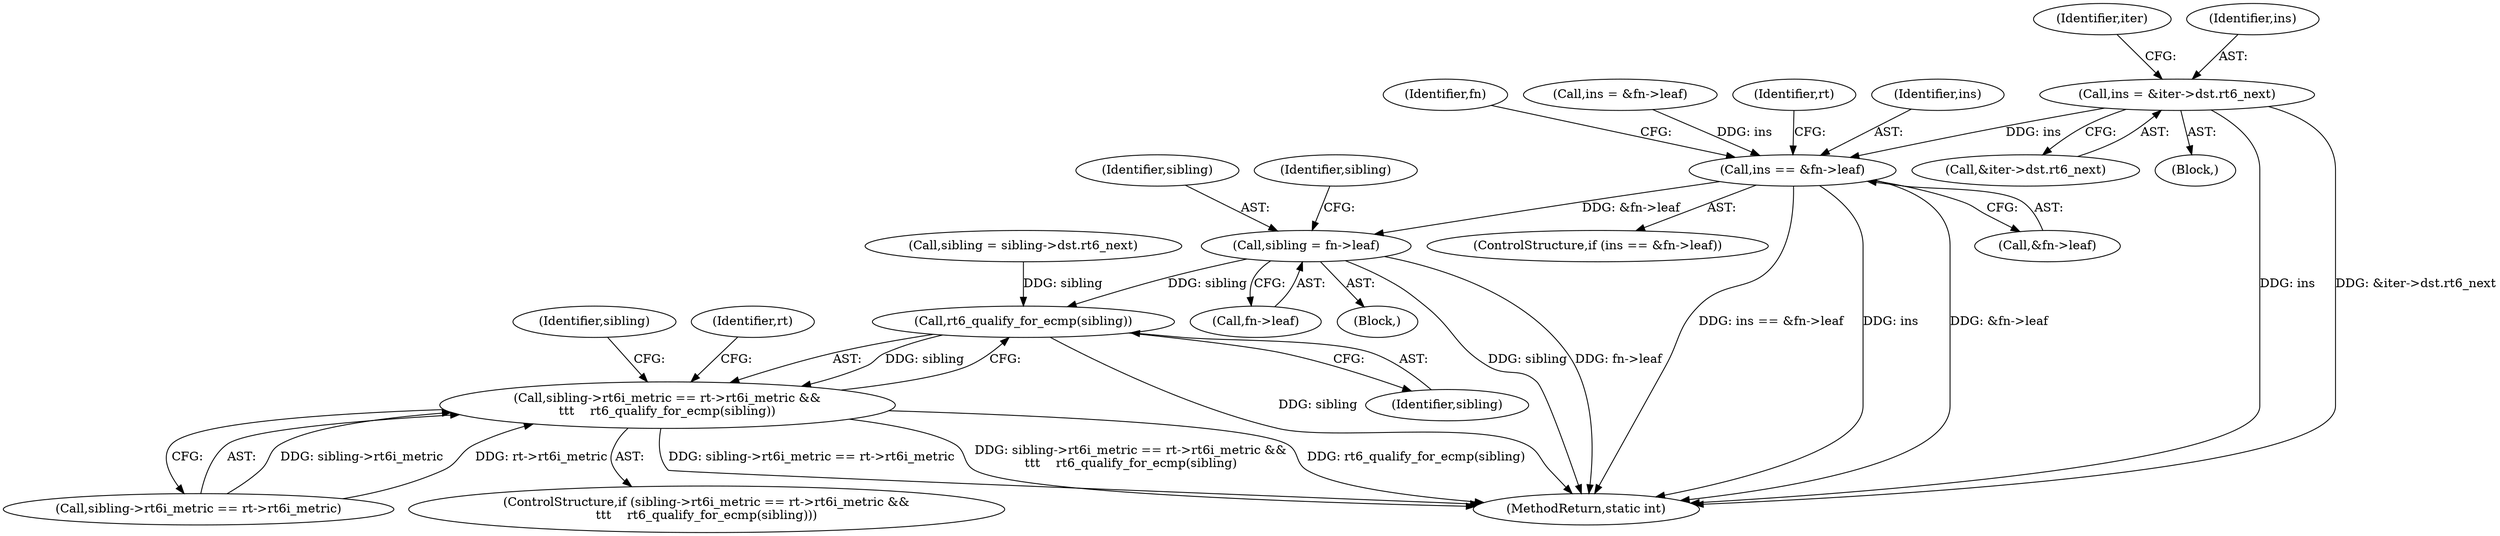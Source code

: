 digraph "0_linux_307f2fb95e9b96b3577916e73d92e104f8f26494@pointer" {
"1000295" [label="(Call,ins = &iter->dst.rt6_next)"];
"1000304" [label="(Call,ins == &fn->leaf)"];
"1000323" [label="(Call,sibling = fn->leaf)"];
"1000340" [label="(Call,rt6_qualify_for_ecmp(sibling))"];
"1000332" [label="(Call,sibling->rt6i_metric == rt->rt6i_metric &&\n\t\t\t    rt6_qualify_for_ecmp(sibling))"];
"1000324" [label="(Identifier,sibling)"];
"1000312" [label="(Identifier,fn)"];
"1000170" [label="(Identifier,iter)"];
"1000340" [label="(Call,rt6_qualify_for_ecmp(sibling))"];
"1000332" [label="(Call,sibling->rt6i_metric == rt->rt6i_metric &&\n\t\t\t    rt6_qualify_for_ecmp(sibling))"];
"1000303" [label="(ControlStructure,if (ins == &fn->leaf))"];
"1000333" [label="(Call,sibling->rt6i_metric == rt->rt6i_metric)"];
"1000295" [label="(Call,ins = &iter->dst.rt6_next)"];
"1000297" [label="(Call,&iter->dst.rt6_next)"];
"1000325" [label="(Call,fn->leaf)"];
"1000354" [label="(Identifier,sibling)"];
"1000319" [label="(Block,)"];
"1000323" [label="(Call,sibling = fn->leaf)"];
"1000304" [label="(Call,ins == &fn->leaf)"];
"1000346" [label="(Identifier,rt)"];
"1000176" [label="(Block,)"];
"1000522" [label="(MethodReturn,static int)"];
"1000156" [label="(Call,ins = &fn->leaf)"];
"1000306" [label="(Call,&fn->leaf)"];
"1000353" [label="(Call,sibling = sibling->dst.rt6_next)"];
"1000317" [label="(Identifier,rt)"];
"1000341" [label="(Identifier,sibling)"];
"1000296" [label="(Identifier,ins)"];
"1000329" [label="(Identifier,sibling)"];
"1000331" [label="(ControlStructure,if (sibling->rt6i_metric == rt->rt6i_metric &&\n\t\t\t    rt6_qualify_for_ecmp(sibling)))"];
"1000305" [label="(Identifier,ins)"];
"1000295" -> "1000176"  [label="AST: "];
"1000295" -> "1000297"  [label="CFG: "];
"1000296" -> "1000295"  [label="AST: "];
"1000297" -> "1000295"  [label="AST: "];
"1000170" -> "1000295"  [label="CFG: "];
"1000295" -> "1000522"  [label="DDG: ins"];
"1000295" -> "1000522"  [label="DDG: &iter->dst.rt6_next"];
"1000295" -> "1000304"  [label="DDG: ins"];
"1000304" -> "1000303"  [label="AST: "];
"1000304" -> "1000306"  [label="CFG: "];
"1000305" -> "1000304"  [label="AST: "];
"1000306" -> "1000304"  [label="AST: "];
"1000312" -> "1000304"  [label="CFG: "];
"1000317" -> "1000304"  [label="CFG: "];
"1000304" -> "1000522"  [label="DDG: ins == &fn->leaf"];
"1000304" -> "1000522"  [label="DDG: ins"];
"1000304" -> "1000522"  [label="DDG: &fn->leaf"];
"1000156" -> "1000304"  [label="DDG: ins"];
"1000304" -> "1000323"  [label="DDG: &fn->leaf"];
"1000323" -> "1000319"  [label="AST: "];
"1000323" -> "1000325"  [label="CFG: "];
"1000324" -> "1000323"  [label="AST: "];
"1000325" -> "1000323"  [label="AST: "];
"1000329" -> "1000323"  [label="CFG: "];
"1000323" -> "1000522"  [label="DDG: sibling"];
"1000323" -> "1000522"  [label="DDG: fn->leaf"];
"1000323" -> "1000340"  [label="DDG: sibling"];
"1000340" -> "1000332"  [label="AST: "];
"1000340" -> "1000341"  [label="CFG: "];
"1000341" -> "1000340"  [label="AST: "];
"1000332" -> "1000340"  [label="CFG: "];
"1000340" -> "1000522"  [label="DDG: sibling"];
"1000340" -> "1000332"  [label="DDG: sibling"];
"1000353" -> "1000340"  [label="DDG: sibling"];
"1000332" -> "1000331"  [label="AST: "];
"1000332" -> "1000333"  [label="CFG: "];
"1000333" -> "1000332"  [label="AST: "];
"1000346" -> "1000332"  [label="CFG: "];
"1000354" -> "1000332"  [label="CFG: "];
"1000332" -> "1000522"  [label="DDG: sibling->rt6i_metric == rt->rt6i_metric"];
"1000332" -> "1000522"  [label="DDG: sibling->rt6i_metric == rt->rt6i_metric &&\n\t\t\t    rt6_qualify_for_ecmp(sibling)"];
"1000332" -> "1000522"  [label="DDG: rt6_qualify_for_ecmp(sibling)"];
"1000333" -> "1000332"  [label="DDG: sibling->rt6i_metric"];
"1000333" -> "1000332"  [label="DDG: rt->rt6i_metric"];
}
